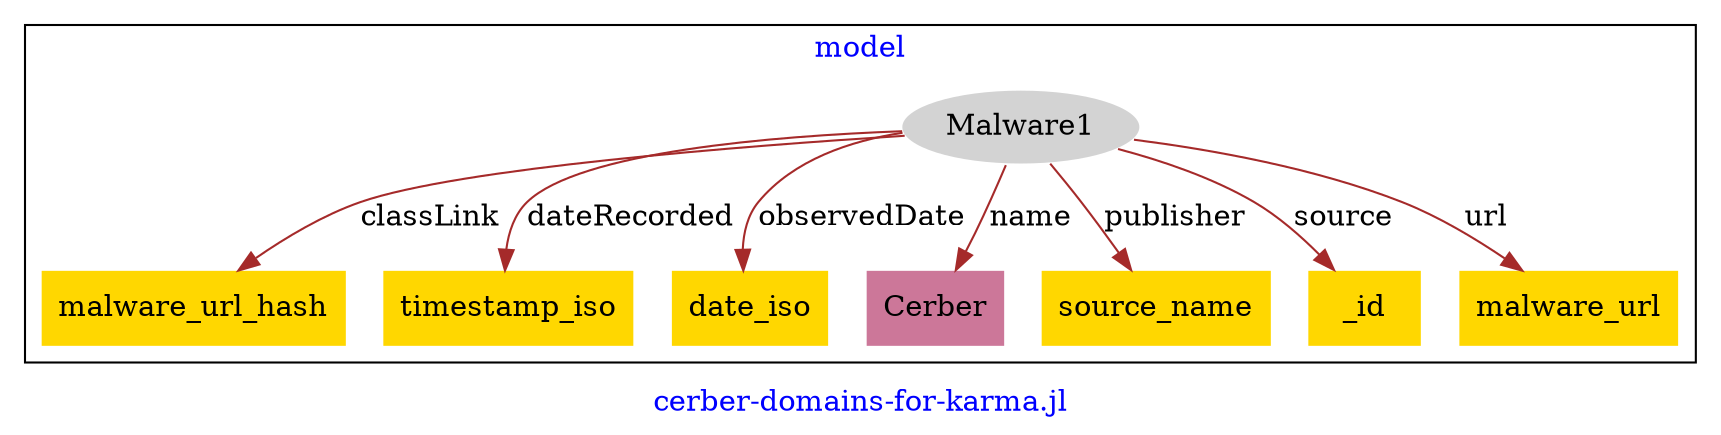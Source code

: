 digraph n0 {
fontcolor="blue"
remincross="true"
label="cerber-domains-for-karma.jl"
subgraph cluster {
label="model"
n2[style="filled",color="white",fillcolor="lightgray",label="Malware1"];
n3[shape="plaintext",style="filled",fillcolor="gold",label="malware_url_hash"];
n4[shape="plaintext",style="filled",fillcolor="gold",label="timestamp_iso"];
n5[shape="plaintext",style="filled",fillcolor="gold",label="date_iso"];
n6[shape="plaintext",style="filled",fillcolor="#CC7799",label="Cerber"];
n7[shape="plaintext",style="filled",fillcolor="gold",label="source_name"];
n8[shape="plaintext",style="filled",fillcolor="gold",label="_id"];
n9[shape="plaintext",style="filled",fillcolor="gold",label="malware_url"];
}
n2 -> n3[color="brown",fontcolor="black",label="classLink"]
n2 -> n4[color="brown",fontcolor="black",label="dateRecorded"]
n2 -> n5[color="brown",fontcolor="black",label="observedDate"]
n2 -> n6[color="brown",fontcolor="black",label="name"]
n2 -> n7[color="brown",fontcolor="black",label="publisher"]
n2 -> n8[color="brown",fontcolor="black",label="source"]
n2 -> n9[color="brown",fontcolor="black",label="url"]
}
